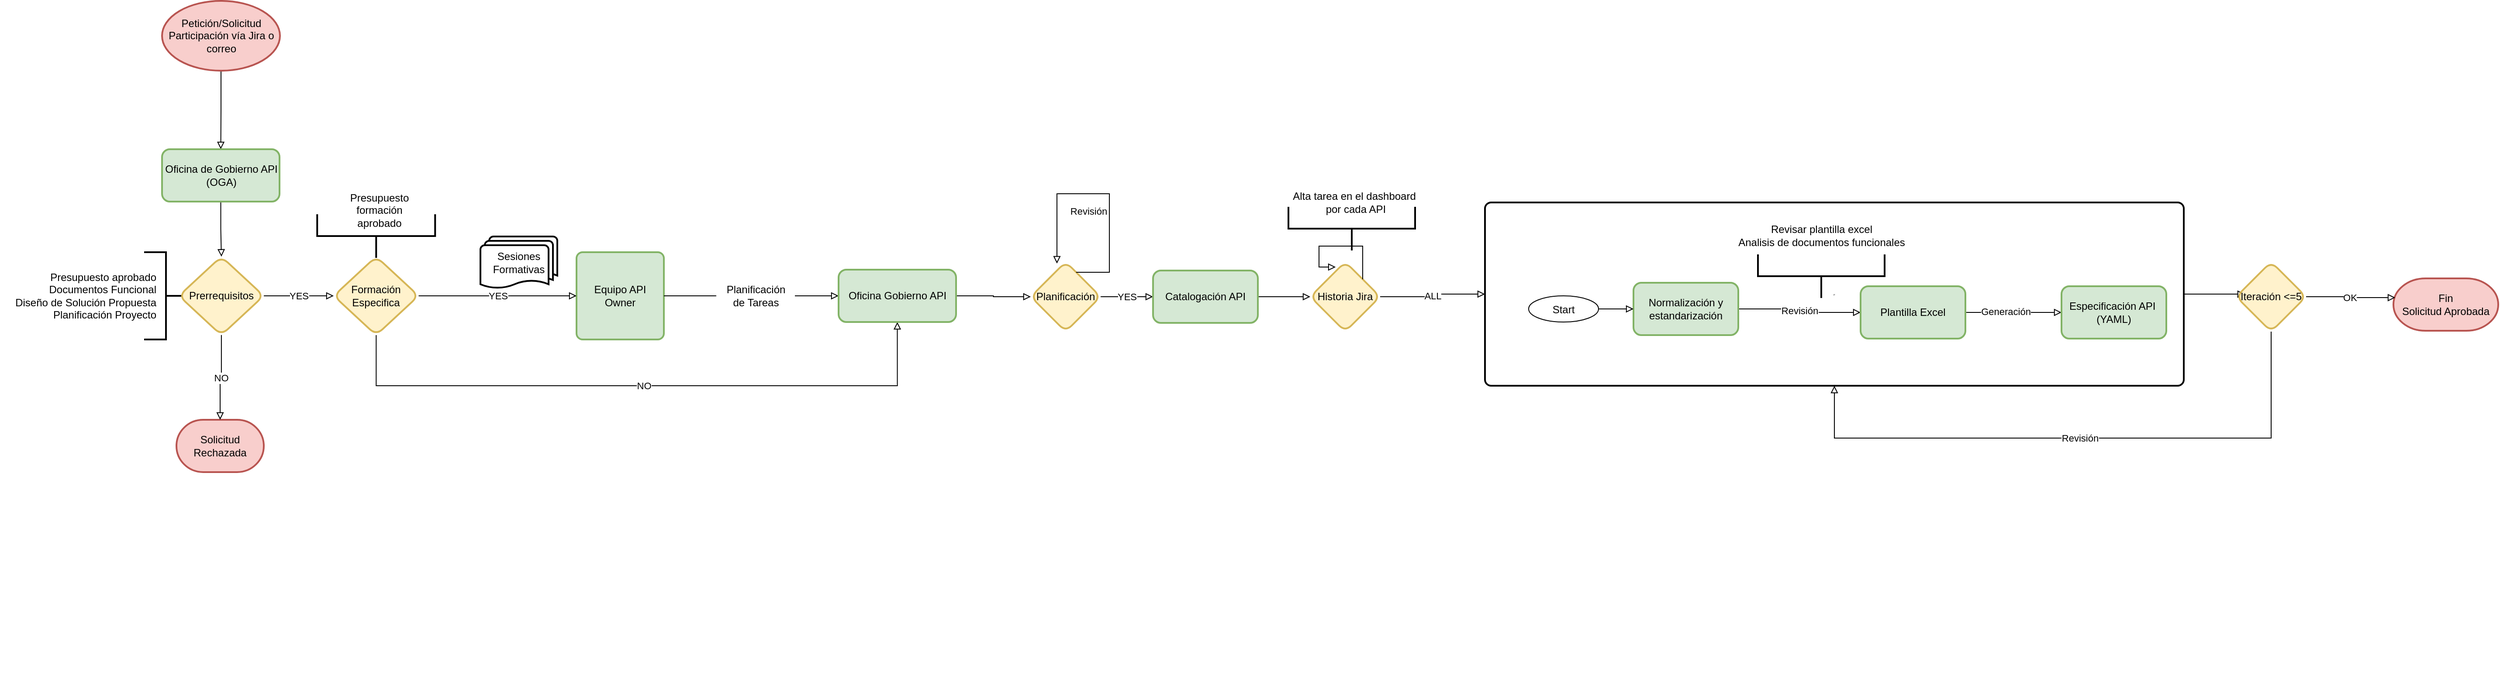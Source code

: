 <mxfile version="20.0.4" type="device"><diagram id="whO66MTv5wL2FOxWXTVL" name="Modelo Participación OGA"><mxGraphModel dx="3015" dy="2341" grid="1" gridSize="10" guides="1" tooltips="1" connect="1" arrows="1" fold="1" page="1" pageScale="1" pageWidth="827" pageHeight="1169" math="0" shadow="0"><root><mxCell id="0"/><mxCell id="1" parent="0"/><mxCell id="w5nodmsv8PaxJNV04vsg-143" style="edgeStyle=orthogonalEdgeStyle;rounded=0;orthogonalLoop=1;jettySize=auto;html=1;entryX=0.125;entryY=0.463;entryDx=0;entryDy=0;entryPerimeter=0;endArrow=block;endFill=0;strokeColor=#000000;" edge="1" parent="1" source="w5nodmsv8PaxJNV04vsg-131" target="w5nodmsv8PaxJNV04vsg-142"><mxGeometry relative="1" as="geometry"/></mxCell><mxCell id="w5nodmsv8PaxJNV04vsg-131" value="&lt;hr id=&quot;null&quot;&gt;" style="rounded=1;whiteSpace=wrap;html=1;absoluteArcSize=1;arcSize=14;strokeWidth=2;" vertex="1" parent="1"><mxGeometry x="1370" y="150" width="800" height="210" as="geometry"/></mxCell><mxCell id="w5nodmsv8PaxJNV04vsg-58" value="" style="edgeStyle=orthogonalEdgeStyle;rounded=0;orthogonalLoop=1;jettySize=auto;html=1;endArrow=block;endFill=0;strokeColor=#000000;" edge="1" parent="1" source="w5nodmsv8PaxJNV04vsg-28" target="w5nodmsv8PaxJNV04vsg-57"><mxGeometry relative="1" as="geometry"/></mxCell><mxCell id="w5nodmsv8PaxJNV04vsg-28" value="Petición/Solicitud Participación vía Jira o correo" style="strokeWidth=2;html=1;shape=mxgraph.flowchart.start_1;whiteSpace=wrap;fillColor=#f8cecc;strokeColor=#b85450;" vertex="1" parent="1"><mxGeometry x="-144.5" y="-81" width="135" height="80" as="geometry"/></mxCell><mxCell id="w5nodmsv8PaxJNV04vsg-46" style="edgeStyle=orthogonalEdgeStyle;rounded=0;orthogonalLoop=1;jettySize=auto;html=1;endArrow=block;endFill=0;strokeColor=#FFFFFF;" edge="1" parent="1"><mxGeometry relative="1" as="geometry"><mxPoint x="95" y="690" as="targetPoint"/><mxPoint x="95" y="590" as="sourcePoint"/></mxGeometry></mxCell><mxCell id="w5nodmsv8PaxJNV04vsg-47" style="edgeStyle=orthogonalEdgeStyle;rounded=0;orthogonalLoop=1;jettySize=auto;html=1;entryX=0.5;entryY=0;entryDx=0;entryDy=0;endArrow=block;endFill=0;strokeColor=#FFFFFF;" edge="1" parent="1"><mxGeometry relative="1" as="geometry"><mxPoint x="95" y="690" as="targetPoint"/><mxPoint x="95" y="590" as="sourcePoint"/></mxGeometry></mxCell><mxCell id="w5nodmsv8PaxJNV04vsg-48" style="edgeStyle=orthogonalEdgeStyle;rounded=0;orthogonalLoop=1;jettySize=auto;html=1;entryX=0.5;entryY=0;entryDx=0;entryDy=0;endArrow=block;endFill=0;strokeColor=#FFFFFF;" edge="1" parent="1"><mxGeometry relative="1" as="geometry"><mxPoint x="95" y="690" as="targetPoint"/><mxPoint x="95" y="590" as="sourcePoint"/></mxGeometry></mxCell><mxCell id="w5nodmsv8PaxJNV04vsg-53" value="Solicitud Rechazada" style="strokeWidth=2;html=1;shape=mxgraph.flowchart.terminator;whiteSpace=wrap;fillColor=#f8cecc;strokeColor=#b85450;" vertex="1" parent="1"><mxGeometry x="-128" y="399" width="100" height="60" as="geometry"/></mxCell><mxCell id="w5nodmsv8PaxJNV04vsg-54" value="" style="strokeWidth=2;html=1;shape=mxgraph.flowchart.annotation_2;align=left;labelPosition=right;pointerEvents=1;rotation=-180;" vertex="1" parent="1"><mxGeometry x="-165" y="207" width="50" height="100" as="geometry"/></mxCell><mxCell id="w5nodmsv8PaxJNV04vsg-60" value="" style="edgeStyle=orthogonalEdgeStyle;rounded=0;orthogonalLoop=1;jettySize=auto;html=1;endArrow=block;endFill=0;strokeColor=#000000;" edge="1" parent="1" source="w5nodmsv8PaxJNV04vsg-57" target="w5nodmsv8PaxJNV04vsg-59"><mxGeometry relative="1" as="geometry"/></mxCell><mxCell id="w5nodmsv8PaxJNV04vsg-57" value="Oficina de Gobierno API (OGA)" style="rounded=1;whiteSpace=wrap;html=1;fillColor=#d5e8d4;strokeColor=#82b366;strokeWidth=2;" vertex="1" parent="1"><mxGeometry x="-144.5" y="89" width="134.5" height="60" as="geometry"/></mxCell><mxCell id="w5nodmsv8PaxJNV04vsg-65" value="NO" style="edgeStyle=orthogonalEdgeStyle;rounded=0;orthogonalLoop=1;jettySize=auto;html=1;endArrow=block;endFill=0;strokeColor=#000000;" edge="1" parent="1" source="w5nodmsv8PaxJNV04vsg-59" target="w5nodmsv8PaxJNV04vsg-53"><mxGeometry relative="1" as="geometry"/></mxCell><mxCell id="w5nodmsv8PaxJNV04vsg-69" value="YES" style="edgeStyle=orthogonalEdgeStyle;rounded=0;orthogonalLoop=1;jettySize=auto;html=1;endArrow=block;endFill=0;strokeColor=#000000;" edge="1" parent="1" source="w5nodmsv8PaxJNV04vsg-59" target="w5nodmsv8PaxJNV04vsg-68"><mxGeometry relative="1" as="geometry"/></mxCell><mxCell id="w5nodmsv8PaxJNV04vsg-59" value="Prerrequisitos" style="rhombus;whiteSpace=wrap;html=1;fillColor=#fff2cc;strokeColor=#d6b656;rounded=1;strokeWidth=2;" vertex="1" parent="1"><mxGeometry x="-125.25" y="212" width="97.25" height="90" as="geometry"/></mxCell><mxCell id="w5nodmsv8PaxJNV04vsg-89" value="NO" style="edgeStyle=orthogonalEdgeStyle;rounded=0;orthogonalLoop=1;jettySize=auto;html=1;endArrow=block;endFill=0;strokeColor=#000000;entryX=0.5;entryY=1;entryDx=0;entryDy=0;" edge="1" parent="1" source="w5nodmsv8PaxJNV04vsg-68" target="w5nodmsv8PaxJNV04vsg-95"><mxGeometry relative="1" as="geometry"><mxPoint x="260.625" y="420.009" as="targetPoint"/><Array as="points"><mxPoint x="101" y="360"/><mxPoint x="697" y="360"/></Array></mxGeometry></mxCell><mxCell id="w5nodmsv8PaxJNV04vsg-68" value="Formación Especifica" style="rhombus;whiteSpace=wrap;html=1;fillColor=#fff2cc;strokeColor=#d6b656;rounded=1;strokeWidth=2;" vertex="1" parent="1"><mxGeometry x="52" y="212" width="97.25" height="90" as="geometry"/></mxCell><mxCell id="w5nodmsv8PaxJNV04vsg-97" style="edgeStyle=orthogonalEdgeStyle;rounded=0;orthogonalLoop=1;jettySize=auto;html=1;endArrow=block;endFill=0;strokeColor=#000000;startArrow=none;" edge="1" parent="1" source="w5nodmsv8PaxJNV04vsg-121" target="w5nodmsv8PaxJNV04vsg-95"><mxGeometry relative="1" as="geometry"/></mxCell><mxCell id="w5nodmsv8PaxJNV04vsg-75" value="Equipo API Owner" style="rounded=1;whiteSpace=wrap;html=1;absoluteArcSize=1;arcSize=14;strokeWidth=2;fillColor=#d5e8d4;strokeColor=#82b366;" vertex="1" parent="1"><mxGeometry x="330" y="207" width="100" height="100" as="geometry"/></mxCell><mxCell id="w5nodmsv8PaxJNV04vsg-82" value="YES" style="edgeStyle=orthogonalEdgeStyle;rounded=0;orthogonalLoop=1;jettySize=auto;html=1;endArrow=block;endFill=0;strokeColor=#000000;startArrow=none;" edge="1" parent="1" source="w5nodmsv8PaxJNV04vsg-68" target="w5nodmsv8PaxJNV04vsg-75"><mxGeometry relative="1" as="geometry"><mxPoint x="486.5" y="258" as="sourcePoint"/></mxGeometry></mxCell><mxCell id="w5nodmsv8PaxJNV04vsg-79" value="Presupuesto&lt;br&gt;formación &lt;br&gt;aprobado" style="text;html=1;align=center;verticalAlign=middle;resizable=0;points=[];autosize=1;strokeColor=none;fillColor=none;" vertex="1" parent="1"><mxGeometry x="59.25" y="129" width="90" height="60" as="geometry"/></mxCell><mxCell id="w5nodmsv8PaxJNV04vsg-80" value="" style="strokeWidth=2;html=1;shape=mxgraph.flowchart.annotation_2;align=left;labelPosition=right;pointerEvents=1;rotation=-90;" vertex="1" parent="1"><mxGeometry x="75.63" y="121" width="50" height="135" as="geometry"/></mxCell><mxCell id="w5nodmsv8PaxJNV04vsg-87" value="Sesiones Formativas" style="strokeWidth=2;html=1;shape=mxgraph.flowchart.multi-document;whiteSpace=wrap;" vertex="1" parent="1"><mxGeometry x="220" y="189" width="88" height="60" as="geometry"/></mxCell><mxCell id="w5nodmsv8PaxJNV04vsg-93" value="Presupuesto aprobado&lt;br&gt;Documentos Funcional&lt;br&gt;Diseño de Solución Propuesta&lt;br&gt;Planificación Proyecto" style="text;html=1;align=right;verticalAlign=middle;resizable=0;points=[];autosize=1;strokeColor=none;fillColor=none;" vertex="1" parent="1"><mxGeometry x="-330" y="222" width="180" height="70" as="geometry"/></mxCell><mxCell id="w5nodmsv8PaxJNV04vsg-99" value="" style="edgeStyle=orthogonalEdgeStyle;rounded=0;orthogonalLoop=1;jettySize=auto;html=1;endArrow=block;endFill=0;strokeColor=#000000;" edge="1" parent="1" source="w5nodmsv8PaxJNV04vsg-95" target="w5nodmsv8PaxJNV04vsg-98"><mxGeometry relative="1" as="geometry"/></mxCell><mxCell id="w5nodmsv8PaxJNV04vsg-95" value="Oficina Gobierno API" style="rounded=1;whiteSpace=wrap;html=1;fillColor=#d5e8d4;strokeColor=#82b366;strokeWidth=2;" vertex="1" parent="1"><mxGeometry x="630" y="227" width="134.5" height="60" as="geometry"/></mxCell><mxCell id="w5nodmsv8PaxJNV04vsg-102" value="YES" style="edgeStyle=orthogonalEdgeStyle;rounded=0;orthogonalLoop=1;jettySize=auto;html=1;endArrow=block;endFill=0;strokeColor=#000000;" edge="1" parent="1" source="w5nodmsv8PaxJNV04vsg-98" target="w5nodmsv8PaxJNV04vsg-101"><mxGeometry relative="1" as="geometry"/></mxCell><mxCell id="w5nodmsv8PaxJNV04vsg-98" value="Planificación" style="rhombus;whiteSpace=wrap;html=1;fillColor=#fff2cc;strokeColor=#d6b656;rounded=1;strokeWidth=2;" vertex="1" parent="1"><mxGeometry x="850" y="218" width="80" height="80" as="geometry"/></mxCell><mxCell id="w5nodmsv8PaxJNV04vsg-111" style="edgeStyle=orthogonalEdgeStyle;rounded=0;orthogonalLoop=1;jettySize=auto;html=1;entryX=0;entryY=0.5;entryDx=0;entryDy=0;endArrow=block;endFill=0;strokeColor=#000000;" edge="1" parent="1" source="w5nodmsv8PaxJNV04vsg-101" target="w5nodmsv8PaxJNV04vsg-109"><mxGeometry relative="1" as="geometry"/></mxCell><mxCell id="w5nodmsv8PaxJNV04vsg-101" value="Catalogación API" style="whiteSpace=wrap;html=1;fillColor=#d5e8d4;strokeColor=#82b366;rounded=1;strokeWidth=2;" vertex="1" parent="1"><mxGeometry x="990" y="228" width="120" height="60" as="geometry"/></mxCell><mxCell id="w5nodmsv8PaxJNV04vsg-103" value="Revisión" style="edgeStyle=orthogonalEdgeStyle;rounded=0;orthogonalLoop=1;jettySize=auto;html=1;endArrow=block;endFill=0;strokeColor=#000000;" edge="1" parent="1" source="w5nodmsv8PaxJNV04vsg-98"><mxGeometry x="0.137" y="20" relative="1" as="geometry"><mxPoint x="880" y="220" as="targetPoint"/><Array as="points"><mxPoint x="940" y="230"/><mxPoint x="940" y="140"/><mxPoint x="880" y="140"/></Array><mxPoint as="offset"/></mxGeometry></mxCell><mxCell id="w5nodmsv8PaxJNV04vsg-120" value="Revisión" style="edgeStyle=orthogonalEdgeStyle;rounded=0;orthogonalLoop=1;jettySize=auto;html=1;endArrow=block;endFill=0;strokeColor=#000000;entryX=0;entryY=0.5;entryDx=0;entryDy=0;" edge="1" parent="1" source="w5nodmsv8PaxJNV04vsg-104" target="w5nodmsv8PaxJNV04vsg-130"><mxGeometry relative="1" as="geometry"><mxPoint x="1800" y="277" as="targetPoint"/></mxGeometry></mxCell><mxCell id="w5nodmsv8PaxJNV04vsg-104" value="Normalización y estandarización" style="rounded=1;whiteSpace=wrap;html=1;fillColor=#d5e8d4;strokeColor=#82b366;strokeWidth=2;" vertex="1" parent="1"><mxGeometry x="1540" y="242" width="120" height="60" as="geometry"/></mxCell><mxCell id="w5nodmsv8PaxJNV04vsg-118" value="ALL" style="edgeStyle=orthogonalEdgeStyle;rounded=0;orthogonalLoop=1;jettySize=auto;html=1;endArrow=block;endFill=0;strokeColor=#000000;entryX=0;entryY=0.5;entryDx=0;entryDy=0;" edge="1" parent="1" source="w5nodmsv8PaxJNV04vsg-109" target="w5nodmsv8PaxJNV04vsg-131"><mxGeometry relative="1" as="geometry"><mxPoint x="1300" y="260" as="targetPoint"/></mxGeometry></mxCell><mxCell id="w5nodmsv8PaxJNV04vsg-109" value="Historia Jira" style="rhombus;whiteSpace=wrap;html=1;fillColor=#fff2cc;strokeColor=#d6b656;rounded=1;strokeWidth=2;" vertex="1" parent="1"><mxGeometry x="1170" y="218" width="80" height="80" as="geometry"/></mxCell><mxCell id="w5nodmsv8PaxJNV04vsg-114" value="Alta tarea en el dashboard&lt;br&gt;&amp;nbsp;por cada API" style="text;html=1;resizable=0;autosize=1;align=center;verticalAlign=middle;points=[];fillColor=none;strokeColor=none;rounded=0;" vertex="1" parent="1"><mxGeometry x="1140" y="130" width="160" height="40" as="geometry"/></mxCell><mxCell id="w5nodmsv8PaxJNV04vsg-115" style="edgeStyle=orthogonalEdgeStyle;rounded=0;orthogonalLoop=1;jettySize=auto;html=1;entryX=0.363;entryY=0.075;entryDx=0;entryDy=0;entryPerimeter=0;endArrow=block;endFill=0;strokeColor=#000000;" edge="1" parent="1" source="w5nodmsv8PaxJNV04vsg-109" target="w5nodmsv8PaxJNV04vsg-109"><mxGeometry relative="1" as="geometry"><Array as="points"><mxPoint x="1230" y="200"/><mxPoint x="1180" y="200"/><mxPoint x="1180" y="224"/></Array></mxGeometry></mxCell><mxCell id="w5nodmsv8PaxJNV04vsg-117" value="" style="strokeWidth=2;html=1;shape=mxgraph.flowchart.annotation_2;align=left;labelPosition=right;pointerEvents=1;rotation=-90;" vertex="1" parent="1"><mxGeometry x="1192.5" y="107.5" width="50" height="145" as="geometry"/></mxCell><mxCell id="w5nodmsv8PaxJNV04vsg-124" value="Generación" style="edgeStyle=orthogonalEdgeStyle;rounded=0;orthogonalLoop=1;jettySize=auto;html=1;endArrow=block;endFill=0;strokeColor=#000000;exitX=1;exitY=0.5;exitDx=0;exitDy=0;" edge="1" parent="1" source="w5nodmsv8PaxJNV04vsg-130" target="w5nodmsv8PaxJNV04vsg-123"><mxGeometry x="-0.174" y="1" relative="1" as="geometry"><mxPoint x="2090" y="277" as="sourcePoint"/><mxPoint as="offset"/></mxGeometry></mxCell><mxCell id="w5nodmsv8PaxJNV04vsg-121" value="&lt;span style=&quot;&quot;&gt;Planificación &lt;br&gt;de Tareas&lt;/span&gt;" style="text;html=1;resizable=0;autosize=1;align=center;verticalAlign=middle;points=[];fillColor=none;strokeColor=none;rounded=0;" vertex="1" parent="1"><mxGeometry x="490" y="237" width="90" height="40" as="geometry"/></mxCell><mxCell id="w5nodmsv8PaxJNV04vsg-122" value="" style="edgeStyle=orthogonalEdgeStyle;rounded=0;orthogonalLoop=1;jettySize=auto;html=1;endArrow=none;endFill=0;strokeColor=#000000;" edge="1" parent="1" source="w5nodmsv8PaxJNV04vsg-75" target="w5nodmsv8PaxJNV04vsg-121"><mxGeometry relative="1" as="geometry"><mxPoint x="430" y="257" as="sourcePoint"/><mxPoint x="682" y="253" as="targetPoint"/></mxGeometry></mxCell><mxCell id="w5nodmsv8PaxJNV04vsg-123" value="Especificación API&amp;nbsp;&lt;br&gt;(YAML)" style="rounded=1;whiteSpace=wrap;html=1;fillColor=#d5e8d4;strokeColor=#82b366;strokeWidth=2;" vertex="1" parent="1"><mxGeometry x="2030" y="246" width="120" height="60" as="geometry"/></mxCell><mxCell id="w5nodmsv8PaxJNV04vsg-125" value="" style="strokeWidth=2;html=1;shape=mxgraph.flowchart.annotation_2;align=left;labelPosition=right;pointerEvents=1;rotation=-90;" vertex="1" parent="1"><mxGeometry x="1730" y="162" width="50" height="145" as="geometry"/></mxCell><mxCell id="w5nodmsv8PaxJNV04vsg-126" value="Revisar plantilla excel&lt;br&gt;Analisis de documentos funcionales" style="text;html=1;resizable=0;autosize=1;align=center;verticalAlign=middle;points=[];fillColor=none;strokeColor=none;rounded=0;" vertex="1" parent="1"><mxGeometry x="1650" y="168" width="210" height="40" as="geometry"/></mxCell><mxCell id="w5nodmsv8PaxJNV04vsg-130" value="Plantilla Excel" style="rounded=1;whiteSpace=wrap;html=1;fillColor=#d5e8d4;strokeColor=#82b366;strokeWidth=2;" vertex="1" parent="1"><mxGeometry x="1800" y="246" width="120" height="60" as="geometry"/></mxCell><mxCell id="w5nodmsv8PaxJNV04vsg-136" style="edgeStyle=orthogonalEdgeStyle;rounded=0;orthogonalLoop=1;jettySize=auto;html=1;endArrow=block;endFill=0;strokeColor=#000000;" edge="1" parent="1" source="w5nodmsv8PaxJNV04vsg-135" target="w5nodmsv8PaxJNV04vsg-104"><mxGeometry relative="1" as="geometry"/></mxCell><mxCell id="w5nodmsv8PaxJNV04vsg-135" value="Start" style="ellipse" vertex="1" parent="1"><mxGeometry x="1420" y="257" width="80" height="30" as="geometry"/></mxCell><mxCell id="w5nodmsv8PaxJNV04vsg-138" value="Fin&lt;br&gt;Solicitud Aprobada" style="strokeWidth=2;html=1;shape=mxgraph.flowchart.terminator;whiteSpace=wrap;fillColor=#f8cecc;strokeColor=#b85450;" vertex="1" parent="1"><mxGeometry x="2410" y="237" width="120" height="60" as="geometry"/></mxCell><mxCell id="w5nodmsv8PaxJNV04vsg-144" value="OK" style="edgeStyle=orthogonalEdgeStyle;rounded=0;orthogonalLoop=1;jettySize=auto;html=1;entryX=0.017;entryY=0.367;entryDx=0;entryDy=0;entryPerimeter=0;endArrow=block;endFill=0;strokeColor=#000000;" edge="1" parent="1" source="w5nodmsv8PaxJNV04vsg-142" target="w5nodmsv8PaxJNV04vsg-138"><mxGeometry relative="1" as="geometry"/></mxCell><mxCell id="w5nodmsv8PaxJNV04vsg-145" value="Revisión" style="edgeStyle=orthogonalEdgeStyle;rounded=0;orthogonalLoop=1;jettySize=auto;html=1;entryX=0.5;entryY=1;entryDx=0;entryDy=0;endArrow=block;endFill=0;strokeColor=#000000;" edge="1" parent="1" source="w5nodmsv8PaxJNV04vsg-142" target="w5nodmsv8PaxJNV04vsg-131"><mxGeometry relative="1" as="geometry"><Array as="points"><mxPoint x="2270" y="420"/><mxPoint x="1770" y="420"/></Array></mxGeometry></mxCell><mxCell id="w5nodmsv8PaxJNV04vsg-142" value="Iteración &amp;lt;=5" style="rhombus;whiteSpace=wrap;html=1;fillColor=#fff2cc;strokeColor=#d6b656;rounded=1;strokeWidth=2;" vertex="1" parent="1"><mxGeometry x="2230" y="218" width="80" height="80" as="geometry"/></mxCell></root></mxGraphModel></diagram></mxfile>